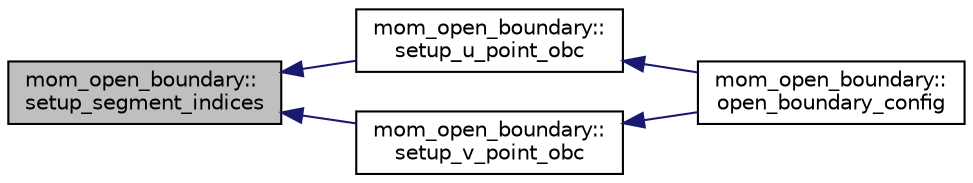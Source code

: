 digraph "mom_open_boundary::setup_segment_indices"
{
 // INTERACTIVE_SVG=YES
  edge [fontname="Helvetica",fontsize="10",labelfontname="Helvetica",labelfontsize="10"];
  node [fontname="Helvetica",fontsize="10",shape=record];
  rankdir="LR";
  Node116 [label="mom_open_boundary::\lsetup_segment_indices",height=0.2,width=0.4,color="black", fillcolor="grey75", style="filled", fontcolor="black"];
  Node116 -> Node117 [dir="back",color="midnightblue",fontsize="10",style="solid",fontname="Helvetica"];
  Node117 [label="mom_open_boundary::\lsetup_u_point_obc",height=0.2,width=0.4,color="black", fillcolor="white", style="filled",URL="$namespacemom__open__boundary.html#ab7c14cc1f67490ff9326c35471fb7ef7",tooltip="Parse an OBC_SEGMENT_%%% string starting with \"I=\" and configure placement and type of OBC accordingl..."];
  Node117 -> Node118 [dir="back",color="midnightblue",fontsize="10",style="solid",fontname="Helvetica"];
  Node118 [label="mom_open_boundary::\lopen_boundary_config",height=0.2,width=0.4,color="black", fillcolor="white", style="filled",URL="$namespacemom__open__boundary.html#a0d3f0ce359b2852f00092f7fef88cd5f",tooltip="Enables OBC module and reads configuration parameters This routine is called from MOM_initialize_fixe..."];
  Node116 -> Node119 [dir="back",color="midnightblue",fontsize="10",style="solid",fontname="Helvetica"];
  Node119 [label="mom_open_boundary::\lsetup_v_point_obc",height=0.2,width=0.4,color="black", fillcolor="white", style="filled",URL="$namespacemom__open__boundary.html#ae298511b7acc78ed5cd780ad967318cc",tooltip="Parse an OBC_SEGMENT_%%% string starting with \"J=\" and configure placement and type of OBC accordingl..."];
  Node119 -> Node118 [dir="back",color="midnightblue",fontsize="10",style="solid",fontname="Helvetica"];
}
